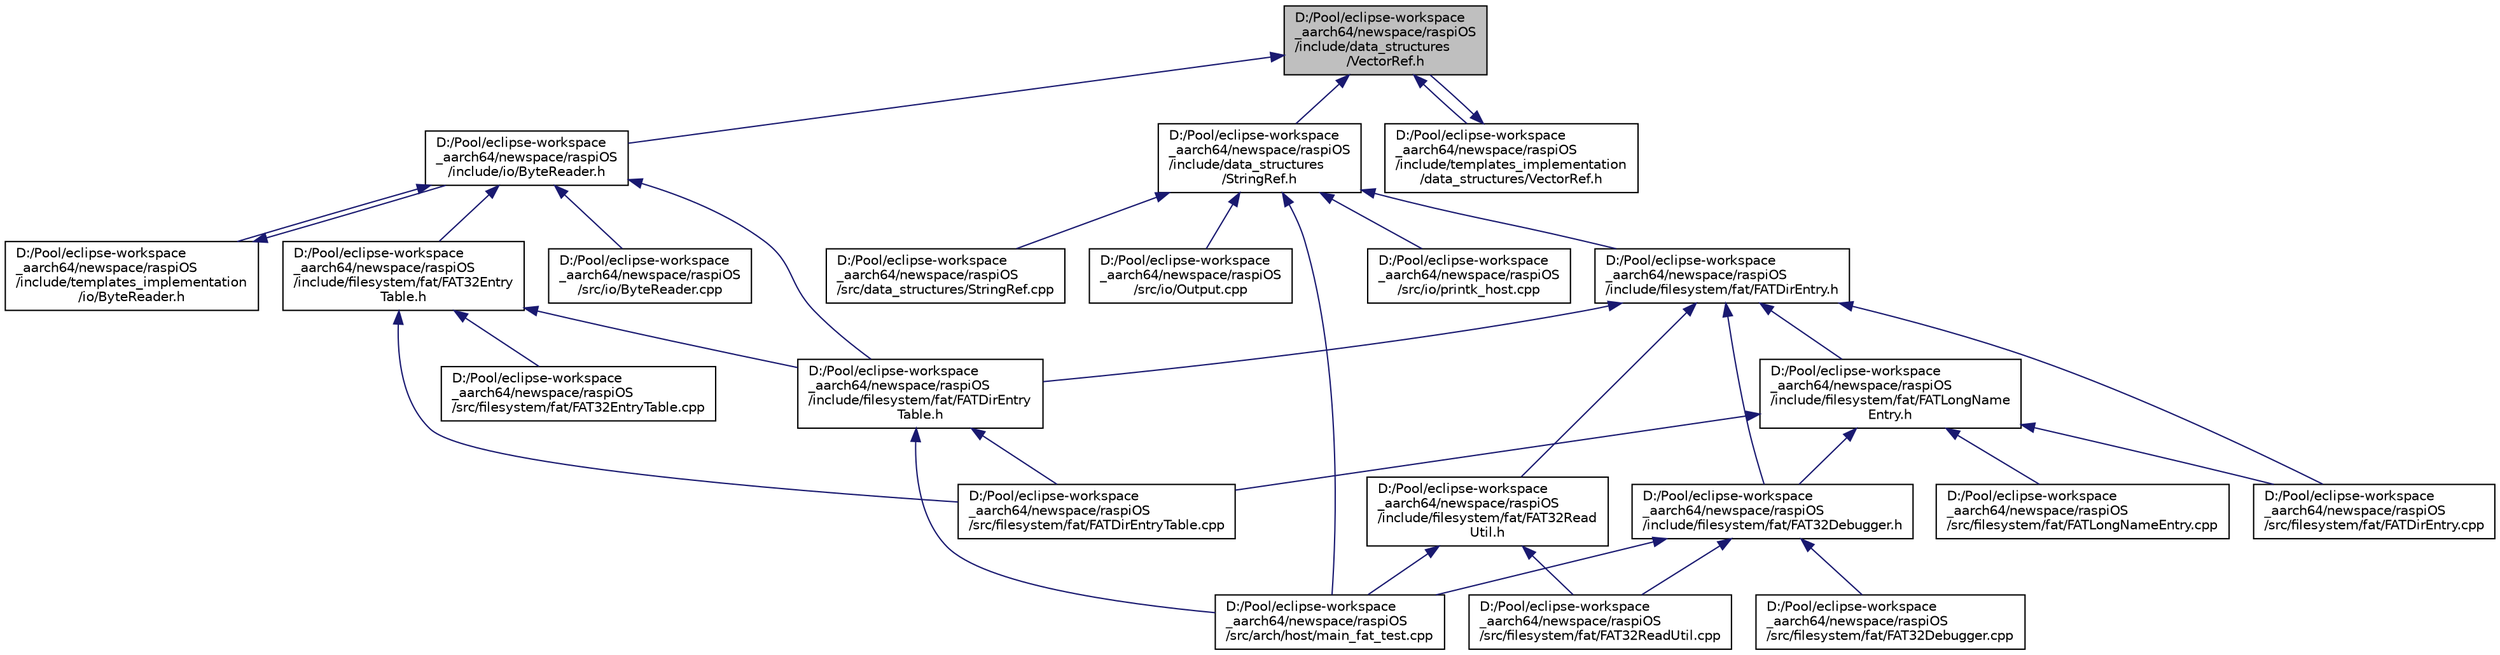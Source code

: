 digraph "D:/Pool/eclipse-workspace_aarch64/newspace/raspiOS/include/data_structures/VectorRef.h"
{
  edge [fontname="Helvetica",fontsize="10",labelfontname="Helvetica",labelfontsize="10"];
  node [fontname="Helvetica",fontsize="10",shape=record];
  Node16 [label="D:/Pool/eclipse-workspace\l_aarch64/newspace/raspiOS\l/include/data_structures\l/VectorRef.h",height=0.2,width=0.4,color="black", fillcolor="grey75", style="filled", fontcolor="black"];
  Node16 -> Node17 [dir="back",color="midnightblue",fontsize="10",style="solid",fontname="Helvetica"];
  Node17 [label="D:/Pool/eclipse-workspace\l_aarch64/newspace/raspiOS\l/include/data_structures\l/StringRef.h",height=0.2,width=0.4,color="black", fillcolor="white", style="filled",URL="$da/d55/_string_ref_8h.html"];
  Node17 -> Node18 [dir="back",color="midnightblue",fontsize="10",style="solid",fontname="Helvetica"];
  Node18 [label="D:/Pool/eclipse-workspace\l_aarch64/newspace/raspiOS\l/include/filesystem/fat/FATDirEntry.h",height=0.2,width=0.4,color="black", fillcolor="white", style="filled",URL="$d9/de5/_f_a_t_dir_entry_8h.html"];
  Node18 -> Node19 [dir="back",color="midnightblue",fontsize="10",style="solid",fontname="Helvetica"];
  Node19 [label="D:/Pool/eclipse-workspace\l_aarch64/newspace/raspiOS\l/include/filesystem/fat/FAT32Debugger.h",height=0.2,width=0.4,color="black", fillcolor="white", style="filled",URL="$d5/d42/_f_a_t32_debugger_8h.html"];
  Node19 -> Node20 [dir="back",color="midnightblue",fontsize="10",style="solid",fontname="Helvetica"];
  Node20 [label="D:/Pool/eclipse-workspace\l_aarch64/newspace/raspiOS\l/src/arch/host/main_fat_test.cpp",height=0.2,width=0.4,color="black", fillcolor="white", style="filled",URL="$d2/d27/main__fat__test_8cpp.html"];
  Node19 -> Node21 [dir="back",color="midnightblue",fontsize="10",style="solid",fontname="Helvetica"];
  Node21 [label="D:/Pool/eclipse-workspace\l_aarch64/newspace/raspiOS\l/src/filesystem/fat/FAT32Debugger.cpp",height=0.2,width=0.4,color="black", fillcolor="white", style="filled",URL="$d7/de4/_f_a_t32_debugger_8cpp.html"];
  Node19 -> Node22 [dir="back",color="midnightblue",fontsize="10",style="solid",fontname="Helvetica"];
  Node22 [label="D:/Pool/eclipse-workspace\l_aarch64/newspace/raspiOS\l/src/filesystem/fat/FAT32ReadUtil.cpp",height=0.2,width=0.4,color="black", fillcolor="white", style="filled",URL="$d7/d79/_f_a_t32_read_util_8cpp.html"];
  Node18 -> Node23 [dir="back",color="midnightblue",fontsize="10",style="solid",fontname="Helvetica"];
  Node23 [label="D:/Pool/eclipse-workspace\l_aarch64/newspace/raspiOS\l/include/filesystem/fat/FATLongName\lEntry.h",height=0.2,width=0.4,color="black", fillcolor="white", style="filled",URL="$da/d0d/_f_a_t_long_name_entry_8h.html"];
  Node23 -> Node19 [dir="back",color="midnightblue",fontsize="10",style="solid",fontname="Helvetica"];
  Node23 -> Node24 [dir="back",color="midnightblue",fontsize="10",style="solid",fontname="Helvetica"];
  Node24 [label="D:/Pool/eclipse-workspace\l_aarch64/newspace/raspiOS\l/src/filesystem/fat/FATDirEntry.cpp",height=0.2,width=0.4,color="black", fillcolor="white", style="filled",URL="$d9/d15/_f_a_t_dir_entry_8cpp.html"];
  Node23 -> Node25 [dir="back",color="midnightblue",fontsize="10",style="solid",fontname="Helvetica"];
  Node25 [label="D:/Pool/eclipse-workspace\l_aarch64/newspace/raspiOS\l/src/filesystem/fat/FATDirEntryTable.cpp",height=0.2,width=0.4,color="black", fillcolor="white", style="filled",URL="$d9/de1/_f_a_t_dir_entry_table_8cpp.html"];
  Node23 -> Node26 [dir="back",color="midnightblue",fontsize="10",style="solid",fontname="Helvetica"];
  Node26 [label="D:/Pool/eclipse-workspace\l_aarch64/newspace/raspiOS\l/src/filesystem/fat/FATLongNameEntry.cpp",height=0.2,width=0.4,color="black", fillcolor="white", style="filled",URL="$da/da6/_f_a_t_long_name_entry_8cpp.html"];
  Node18 -> Node27 [dir="back",color="midnightblue",fontsize="10",style="solid",fontname="Helvetica"];
  Node27 [label="D:/Pool/eclipse-workspace\l_aarch64/newspace/raspiOS\l/include/filesystem/fat/FAT32Read\lUtil.h",height=0.2,width=0.4,color="black", fillcolor="white", style="filled",URL="$d6/dbc/_f_a_t32_read_util_8h.html"];
  Node27 -> Node20 [dir="back",color="midnightblue",fontsize="10",style="solid",fontname="Helvetica"];
  Node27 -> Node22 [dir="back",color="midnightblue",fontsize="10",style="solid",fontname="Helvetica"];
  Node18 -> Node28 [dir="back",color="midnightblue",fontsize="10",style="solid",fontname="Helvetica"];
  Node28 [label="D:/Pool/eclipse-workspace\l_aarch64/newspace/raspiOS\l/include/filesystem/fat/FATDirEntry\lTable.h",height=0.2,width=0.4,color="black", fillcolor="white", style="filled",URL="$de/d48/_f_a_t_dir_entry_table_8h.html"];
  Node28 -> Node20 [dir="back",color="midnightblue",fontsize="10",style="solid",fontname="Helvetica"];
  Node28 -> Node25 [dir="back",color="midnightblue",fontsize="10",style="solid",fontname="Helvetica"];
  Node18 -> Node24 [dir="back",color="midnightblue",fontsize="10",style="solid",fontname="Helvetica"];
  Node17 -> Node20 [dir="back",color="midnightblue",fontsize="10",style="solid",fontname="Helvetica"];
  Node17 -> Node29 [dir="back",color="midnightblue",fontsize="10",style="solid",fontname="Helvetica"];
  Node29 [label="D:/Pool/eclipse-workspace\l_aarch64/newspace/raspiOS\l/src/data_structures/StringRef.cpp",height=0.2,width=0.4,color="black", fillcolor="white", style="filled",URL="$da/d40/_string_ref_8cpp.html"];
  Node17 -> Node30 [dir="back",color="midnightblue",fontsize="10",style="solid",fontname="Helvetica"];
  Node30 [label="D:/Pool/eclipse-workspace\l_aarch64/newspace/raspiOS\l/src/io/Output.cpp",height=0.2,width=0.4,color="black", fillcolor="white", style="filled",URL="$dd/d4c/_output_8cpp.html"];
  Node17 -> Node31 [dir="back",color="midnightblue",fontsize="10",style="solid",fontname="Helvetica"];
  Node31 [label="D:/Pool/eclipse-workspace\l_aarch64/newspace/raspiOS\l/src/io/printk_host.cpp",height=0.2,width=0.4,color="black", fillcolor="white", style="filled",URL="$d2/d67/printk__host_8cpp.html"];
  Node16 -> Node32 [dir="back",color="midnightblue",fontsize="10",style="solid",fontname="Helvetica"];
  Node32 [label="D:/Pool/eclipse-workspace\l_aarch64/newspace/raspiOS\l/include/templates_implementation\l/data_structures/VectorRef.h",height=0.2,width=0.4,color="black", fillcolor="white", style="filled",URL="$d0/d4d/templates__implementation_2data__structures_2_vector_ref_8h.html"];
  Node32 -> Node16 [dir="back",color="midnightblue",fontsize="10",style="solid",fontname="Helvetica"];
  Node16 -> Node33 [dir="back",color="midnightblue",fontsize="10",style="solid",fontname="Helvetica"];
  Node33 [label="D:/Pool/eclipse-workspace\l_aarch64/newspace/raspiOS\l/include/io/ByteReader.h",height=0.2,width=0.4,color="black", fillcolor="white", style="filled",URL="$da/db6/io_2_byte_reader_8h.html"];
  Node33 -> Node34 [dir="back",color="midnightblue",fontsize="10",style="solid",fontname="Helvetica"];
  Node34 [label="D:/Pool/eclipse-workspace\l_aarch64/newspace/raspiOS\l/include/filesystem/fat/FAT32Entry\lTable.h",height=0.2,width=0.4,color="black", fillcolor="white", style="filled",URL="$de/dca/_f_a_t32_entry_table_8h.html"];
  Node34 -> Node28 [dir="back",color="midnightblue",fontsize="10",style="solid",fontname="Helvetica"];
  Node34 -> Node35 [dir="back",color="midnightblue",fontsize="10",style="solid",fontname="Helvetica"];
  Node35 [label="D:/Pool/eclipse-workspace\l_aarch64/newspace/raspiOS\l/src/filesystem/fat/FAT32EntryTable.cpp",height=0.2,width=0.4,color="black", fillcolor="white", style="filled",URL="$dc/dde/_f_a_t32_entry_table_8cpp.html"];
  Node34 -> Node25 [dir="back",color="midnightblue",fontsize="10",style="solid",fontname="Helvetica"];
  Node33 -> Node36 [dir="back",color="midnightblue",fontsize="10",style="solid",fontname="Helvetica"];
  Node36 [label="D:/Pool/eclipse-workspace\l_aarch64/newspace/raspiOS\l/include/templates_implementation\l/io/ByteReader.h",height=0.2,width=0.4,color="black", fillcolor="white", style="filled",URL="$de/d51/templates__implementation_2io_2_byte_reader_8h.html"];
  Node36 -> Node33 [dir="back",color="midnightblue",fontsize="10",style="solid",fontname="Helvetica"];
  Node33 -> Node28 [dir="back",color="midnightblue",fontsize="10",style="solid",fontname="Helvetica"];
  Node33 -> Node37 [dir="back",color="midnightblue",fontsize="10",style="solid",fontname="Helvetica"];
  Node37 [label="D:/Pool/eclipse-workspace\l_aarch64/newspace/raspiOS\l/src/io/ByteReader.cpp",height=0.2,width=0.4,color="black", fillcolor="white", style="filled",URL="$d0/db4/_byte_reader_8cpp.html"];
}
